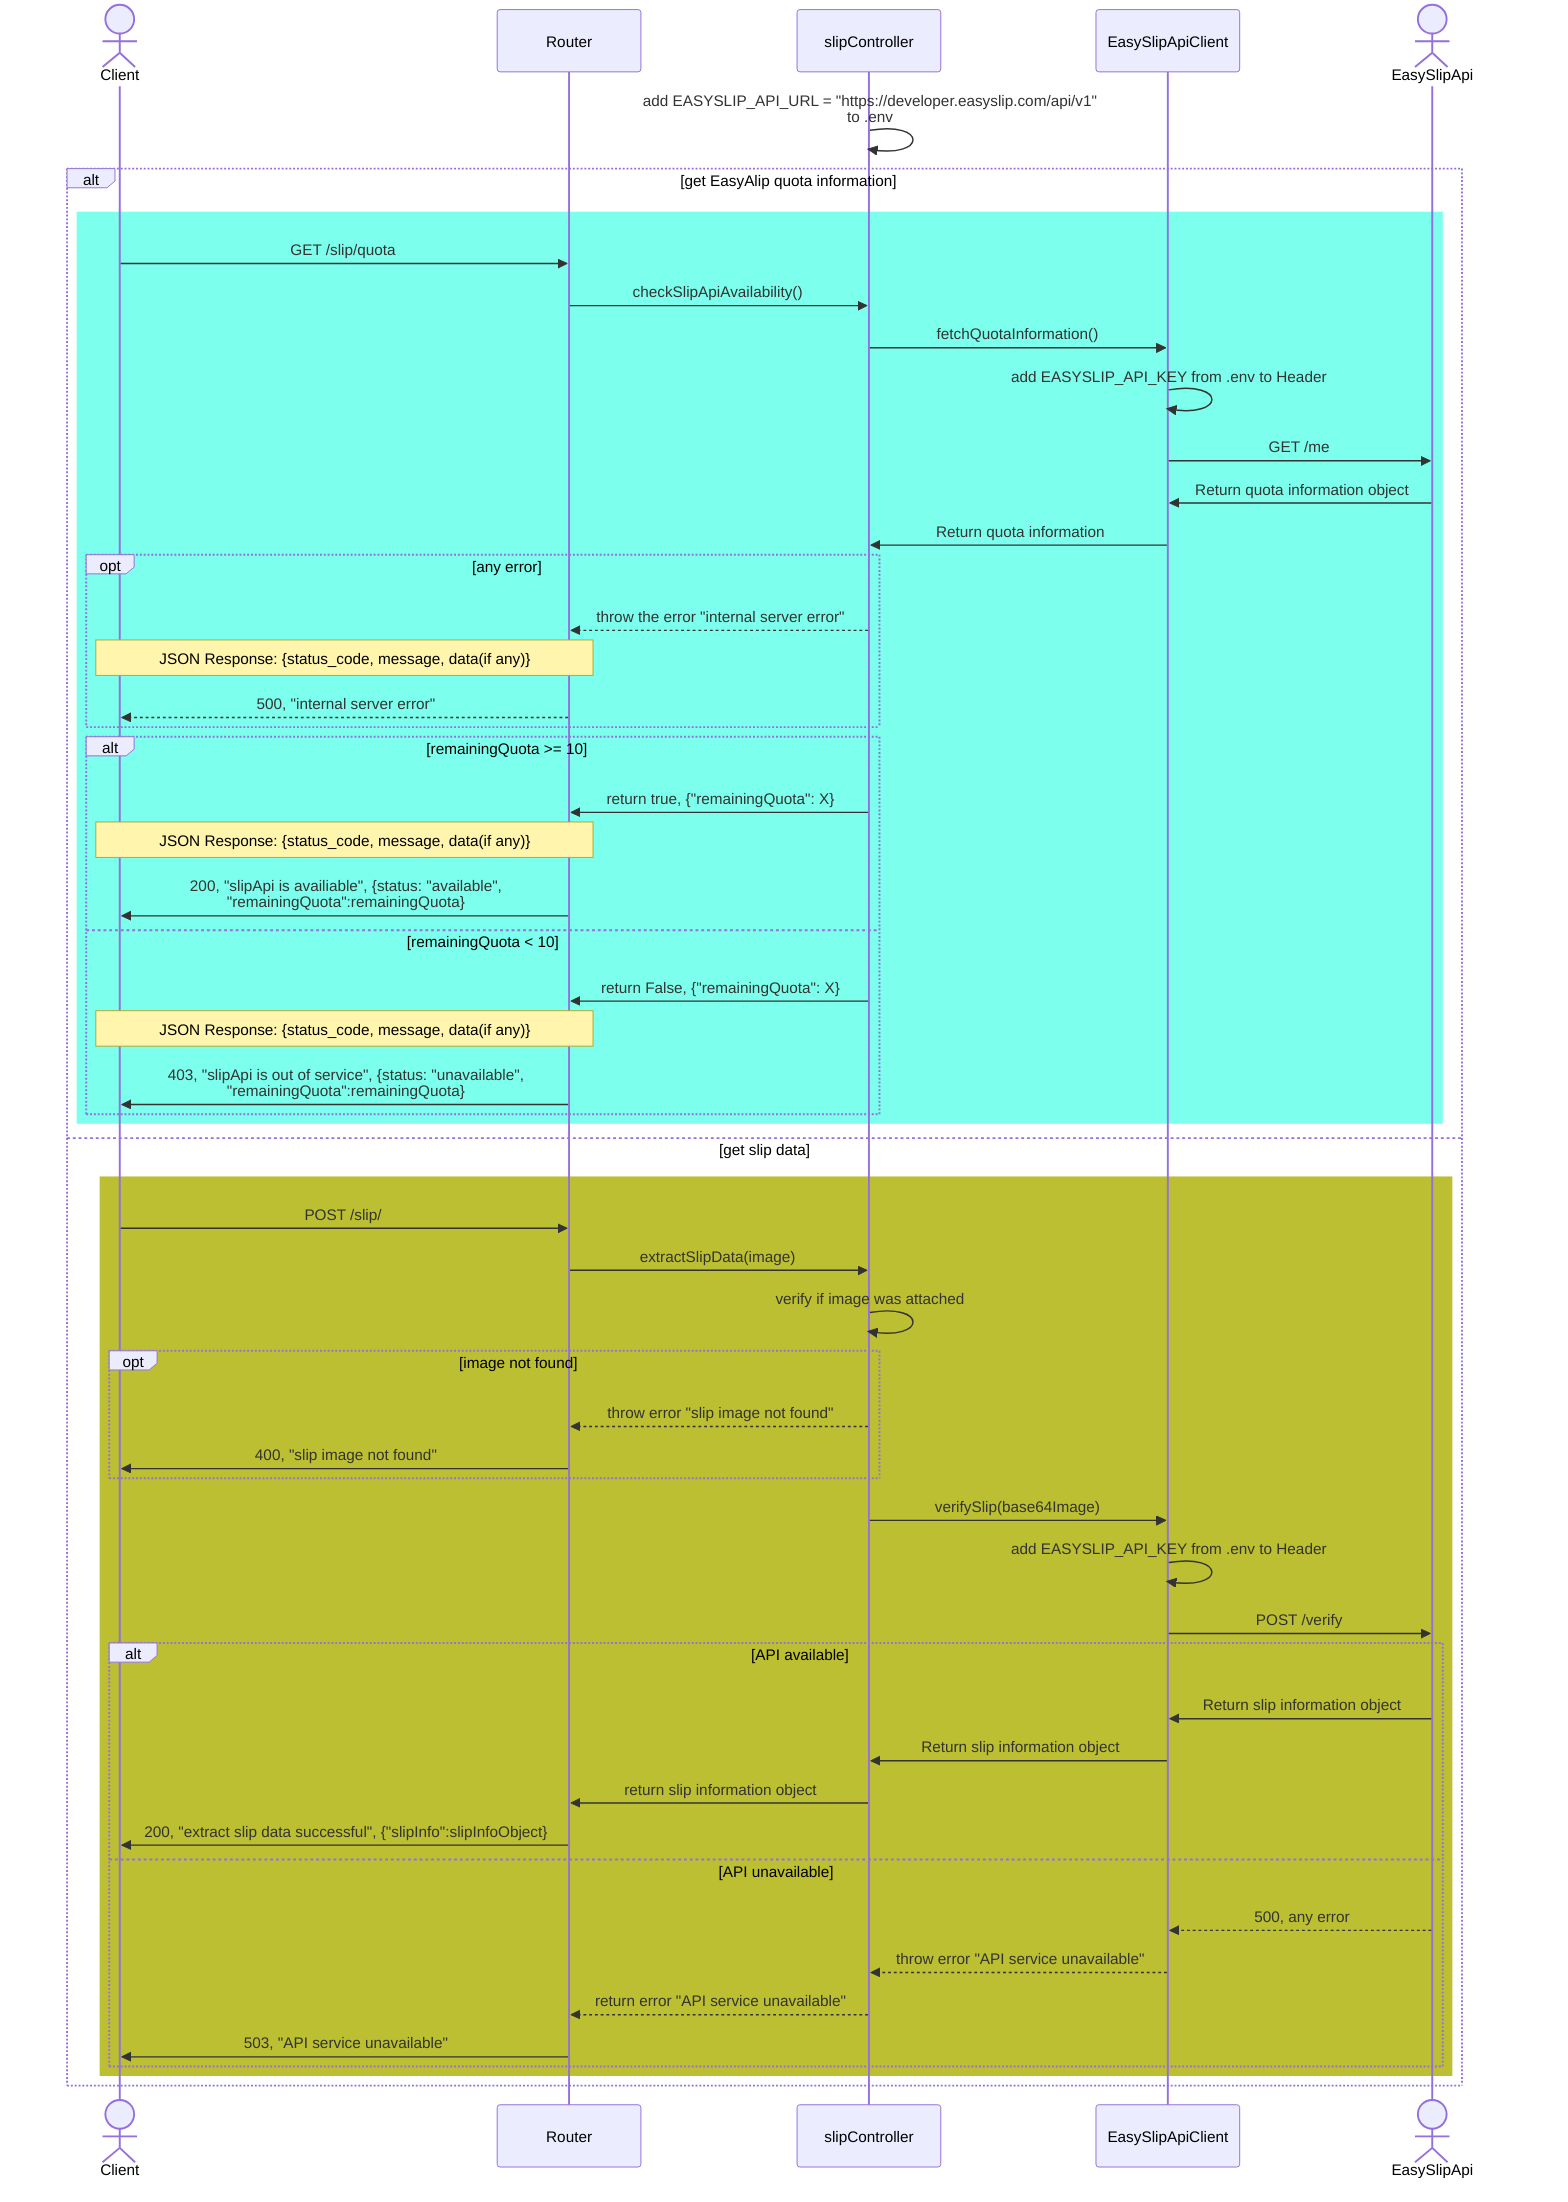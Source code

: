 sequenceDiagram
    Actor Client
    participant Router
    participant Cont as slipController
    participant ApiClient as EasySlipApiClient
    Actor Api as EasySlipApi

    Cont->>Cont: add EASYSLIP_API_URL = "https://developer.easyslip.com/api/v1"<br>to .env
    alt get EasyAlip quota information
        rect rgb(124,255,236)
        Client->>Router: GET /slip/quota
        Router->>Cont: checkSlipApiAvailability()
        Cont->>ApiClient: fetchQuotaInformation()
        ApiClient->>ApiClient: add EASYSLIP_API_KEY from .env to Header
        ApiClient->>Api: GET /me
        Api->>ApiClient: Return quota information object
        ApiClient->>Cont: Return quota information
            opt any error
                Cont-->>Router: throw the error "internal server error"
                Note over Router,Client: JSON Response: {status_code, message, data(if any)}
                Router-->>Client: 500, "internal server error"
            end
            alt remainingQuota >= 10
                Cont->>Router: return true, {"remainingQuota": X}
                Note over Router,Client: JSON Response: {status_code, message, data(if any)}
                Router->>Client: 200, "slipApi is availiable", {status: "available",<br>"remainingQuota":remainingQuota} 
            else remainingQuota < 10
                Cont->>Router: return False, {"remainingQuota": X}
                Note over Router,Client: JSON Response: {status_code, message, data(if any)}
                Router->>Client: 403, "slipApi is out of service", {status: "unavailable",<br>"remainingQuota":remainingQuota}
            end

        end
    else get slip data
        rect rgb(188,191,50)
            Client->>Router: POST /slip/
            Router->>Cont: extractSlipData(image)
            Cont->>Cont: verify if image was attached
            opt image not found
                Cont-->>Router: throw error "slip image not found"
                Router->>Client: 400, "slip image not found"
            end
            Cont->>ApiClient: verifySlip(base64Image)
            ApiClient->>ApiClient: add EASYSLIP_API_KEY from .env to Header
            ApiClient->>Api: POST /verify
            alt API available
                Api->>ApiClient: Return slip information object
                ApiClient->>Cont: Return slip information object
                Cont->>Router: return slip information object
                Router->>Client: 200, "extract slip data successful", {"slipInfo":slipInfoObject}
            else API unavailable
                Api-->>ApiClient: 500, any error
                ApiClient-->>Cont: throw error "API service unavailable"
                Cont-->>Router: return error "API service unavailable"
                Router->>Client: 503, "API service unavailable"
            end
        end
    end